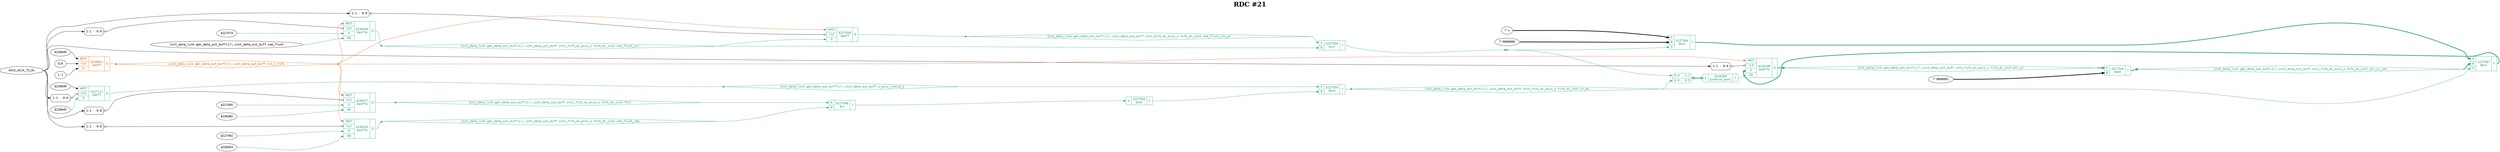 digraph "spacefibre_light_top" {
label=<<b>RDC #21</b>>;
labelloc="t"
fontsize="30"
node ["fontname"="Courier"]
edge ["fontname"="Courier"]
rankdir="LR";
remincross=true;
n7 [ shape=octagon, label="AXIS_ACLK_TX_DL", color="black", fontcolor="black", href="/src/ip_spacefibre_light_top/spacefibre_light_top.vhd#58" ];
n8 [ shape=diamond, label="inst_data_link.gen_data_out_buff(1)&#9586;.inst_data_out_buff.ints_fifo_dc_axis_s.fifo_dc_inst.cmd_flush_inv", colorscheme="dark28", color="1", fontcolor="1", href="/src/ip/fifo_dc/fifo_dc.vhd#112" ];
n9 [ shape=diamond, label="inst_data_link.gen_data_out_buff(1)&#9586;.inst_data_out_buff.ints_fifo_dc_axis_s.fifo_dc_inst.cmd_flush_inv_wr", colorscheme="dark28", color="1", fontcolor="1", href="/src/ip/fifo_dc/fifo_dc.vhd#113" ];
n10 [ shape=diamond, label="inst_data_link.gen_data_out_buff(1)&#9586;.inst_data_out_buff.ints_fifo_dc_axis_s.fifo_dc_inst.cmd_flush_req", colorscheme="dark28", color="1", fontcolor="1", href="/src/ip/fifo_dc/fifo_dc.vhd#111" ];
n11 [ shape=diamond, label="inst_data_link.gen_data_out_buff(1)&#9586;.inst_data_out_buff.ints_fifo_dc_axis_s.fifo_dc_inst.full", colorscheme="dark28", color="1", fontcolor="1", href="/src/ip/fifo_dc/fifo_dc.vhd#127" ];
n12 [ shape=diamond, label="inst_data_link.gen_data_out_buff(1)&#9586;.inst_data_out_buff.ints_fifo_dc_axis_s.fifo_dc_inst.ptr_wr", colorscheme="dark28", color="1", fontcolor="1", href="/src/ip/fifo_dc/fifo_dc.vhd#94" ];
n13 [ shape=diamond, label="inst_data_link.gen_data_out_buff(1)&#9586;.inst_data_out_buff.ints_fifo_dc_axis_s.fifo_dc_inst.ptr_wr_inc", colorscheme="dark28", color="1", fontcolor="1", href="/src/ip/fifo_dc/fifo_dc.vhd#95" ];
n14 [ shape=diamond, label="inst_data_link.gen_data_out_buff(1)&#9586;.inst_data_out_buff.ints_fifo_dc_axis_s.fifo_dc_inst.wr_en", colorscheme="dark28", color="1", fontcolor="1", href="/src/ip/fifo_dc/fifo_dc.vhd#123" ];
n15 [ shape=diamond, label="inst_data_link.gen_data_out_buff(1)&#9586;.inst_data_out_buff.rst_n_fifo", colorscheme="dark28", color="2", fontcolor="2", href="/src/module_data_link/data_out_buf.vhd#165" ];
n16 [ shape=diamond, label="inst_data_link.gen_data_out_buff(1)&#9586;.inst_data_out_buff.s_axis_tvalid_i", colorscheme="dark28", color="1", fontcolor="1", href="/src/module_data_link/data_out_buf.vhd#134" ];
{ rank="source"; n7;}
{ rank="sink";}
c22 [ shape=record, label="{{<p17> ARST|<p18> CLK|<p19> D|<p20> EN}|$236198\n$adffe|{<p21> Q}}", colorscheme="dark28", color="1", fontcolor="1" , href="/src/ip/fifo_dc/fifo_dc.vhd#199"  ];
x0 [ shape=record, style=rounded, label="<s0> 1:1 - 0:0 ", color="black", fontcolor="black" ];
x0:e -> c22:p18:w [arrowhead=odiamond, arrowtail=odiamond, dir=both, color="black", fontcolor="black", label=""];
v2 [ label="$227405" ];
v3 [ label="$236382" ];
c23 [ shape=record, label="{{<p17> ARST|<p18> CLK|<p19> D|<p20> EN}|$236377\n$adffe|{<p21> Q}}", colorscheme="dark28", color="1", fontcolor="1" , href="/src/ip/fifo_dc/fifo_dc.vhd#256"  ];
x1 [ shape=record, style=rounded, label="<s0> 1:1 - 0:0 ", color="black", fontcolor="black" ];
x1:e -> c23:p18:w [arrowhead=odiamond, arrowtail=odiamond, dir=both, color="black", fontcolor="black", label=""];
v5 [ label="$227492" ];
v6 [ label="$236554" ];
c24 [ shape=record, label="{{<p17> ARST|<p18> CLK|<p19> D|<p20> EN}|$236553\n$adffe|{<p21> Q}}", colorscheme="dark28", color="1", fontcolor="1" , href="/src/ip/fifo_dc/fifo_dc.vhd#440"  ];
x4 [ shape=record, style=rounded, label="<s0> 1:1 - 0:0 ", color="black", fontcolor="black" ];
x4:e -> c24:p18:w [arrowhead=odiamond, arrowtail=odiamond, dir=both, color="black", fontcolor="black", label=""];
v8 [ label="$227474" ];
v9 [ label="inst_data_link.gen_data_out_buff(1)&#9586;.inst_data_out_buff.cmd_flush" ];
c25 [ shape=record, label="{{<p17> ARST|<p18> CLK|<p19> D|<p20> EN}|$236556\n$adffe|{<p21> Q}}", colorscheme="dark28", color="1", fontcolor="1" , href="/src/ip/fifo_dc/fifo_dc.vhd#440"  ];
x7 [ shape=record, style=rounded, label="<s0> 1:1 - 0:0 ", color="black", fontcolor="black" ];
x7:e -> c25:p18:w [arrowhead=odiamond, arrowtail=odiamond, dir=both, color="black", fontcolor="black", label=""];
c28 [ shape=record, label="{{<p26> A}|$236200\n$reduce_bool|{<p27> Y}}", colorscheme="dark28", color="1", fontcolor="1" ];
x10 [ shape=record, style=rounded, label="<s1> 0:0 - 1:1 |<s0> 0:0 - 0:0 ", colorscheme="dark28", color="1", fontcolor="1" ];
x10:e -> c28:p26:w [arrowhead=odiamond, arrowtail=odiamond, dir=both, colorscheme="dark28", color="1", fontcolor="1", style="setlinewidth(3)", label=""];
v11 [ label="$226649" ];
v12 [ label="CLK" ];
v13 [ label="1'1" ];
c29 [ shape=record, label="{{<p17> ARST|<p18> CLK|<p19> D}|$226951\n$adff|{<p21> Q}}", colorscheme="dark28", color="2", fontcolor="2" , href="/src/module_data_link/data_out_buf.vhd#225"  ];
v14 [ label="$226649" ];
v16 [ label="$226645" ];
c30 [ shape=record, label="{{<p17> ARST|<p18> CLK|<p19> D}|$227111\n$adff|{<p21> Q}}", colorscheme="dark28", color="1", fontcolor="1" , href="/src/module_data_link/data_out_buf.vhd#266"  ];
x15 [ shape=record, style=rounded, label="<s0> 1:1 - 0:0 ", color="black", fontcolor="black" ];
x15:e -> c30:p18:w [arrowhead=odiamond, arrowtail=odiamond, dir=both, color="black", fontcolor="black", label=""];
v17 [ label="7'0000001" ];
c32 [ shape=record, label="{{<p26> A|<p31> B}|$227544\n$add|{<p27> Y}}", colorscheme="dark28", color="1", fontcolor="1" , href="/src/ip/fifo_dc/fifo_dc.vhd#170"  ];
c33 [ shape=record, label="{{<p17> ARST|<p18> CLK|<p19> D}|$227569\n$adff|{<p21> Q}}", colorscheme="dark28", color="1", fontcolor="1" , href="/src/ip/fifo_dc/fifo_dc.vhd#199"  ];
x18 [ shape=record, style=rounded, label="<s0> 1:1 - 0:0 ", color="black", fontcolor="black" ];
x18:e -> c33:p18:w [arrowhead=odiamond, arrowtail=odiamond, dir=both, color="black", fontcolor="black", label=""];
c34 [ shape=record, label="{{<p26> A|<p31> B}|$227548\n$or|{<p27> Y}}", colorscheme="dark28", color="1", fontcolor="1" , href="/src/ip/fifo_dc/fifo_dc.vhd#173"  ];
c35 [ shape=record, label="{{<p26> A}|$227549\n$not|{<p27> Y}}", colorscheme="dark28", color="1", fontcolor="1" , href="/src/ip/fifo_dc/fifo_dc.vhd#173"  ];
c36 [ shape=record, label="{{<p26> A|<p31> B}|$227550\n$and|{<p27> Y}}", colorscheme="dark28", color="1", fontcolor="1" , href="/src/ip/fifo_dc/fifo_dc.vhd#173"  ];
c37 [ shape=record, label="{{<p26> A|<p31> B}|$227560\n$xor|{<p27> Y}}", colorscheme="dark28", color="1", fontcolor="1" , href="/src/ip/fifo_dc/fifo_dc.vhd#205"  ];
v19 [ label="7'x" ];
v20 [ label="7'0000000" ];
c39 [ shape=record, label="{{<p26> A|<p31> B|<p38> S}|$227564\n$mux|{<p27> Y}}", colorscheme="dark28", color="1", fontcolor="1" , href="/src/ip/fifo_dc/fifo_dc.vhd#205"  ];
c40 [ shape=record, label="{{<p26> A|<p31> B|<p38> S}|$227567\n$mux|{<p27> Y}}", colorscheme="dark28", color="1", fontcolor="1" , href="/src/ip/fifo_dc/fifo_dc.vhd#209"  ];
c28:p27:e -> c22:p20:w [colorscheme="dark28", color="1", fontcolor="1", label=""];
c24:p21:e -> n10:w [colorscheme="dark28", color="1", fontcolor="1", label=""];
n10:e -> c34:p31:w [colorscheme="dark28", color="1", fontcolor="1", label=""];
c23:p21:e -> n11:w [colorscheme="dark28", color="1", fontcolor="1", label=""];
n11:e -> c34:p26:w [colorscheme="dark28", color="1", fontcolor="1", label=""];
c22:p21:e -> n12:w [colorscheme="dark28", color="1", fontcolor="1", style="setlinewidth(3)", label=""];
n12:e -> c32:p26:w [colorscheme="dark28", color="1", fontcolor="1", style="setlinewidth(3)", label=""];
c32:p27:e -> n13:w [colorscheme="dark28", color="1", fontcolor="1", style="setlinewidth(3)", label=""];
n13:e -> c40:p31:w [colorscheme="dark28", color="1", fontcolor="1", style="setlinewidth(3)", label=""];
c36:p27:e -> n14:w [colorscheme="dark28", color="1", fontcolor="1", label=""];
n14:e -> c40:p38:w [colorscheme="dark28", color="1", fontcolor="1", label=""];
n14:e -> x10:s0:w [colorscheme="dark28", color="1", fontcolor="1", label=""];
c29:p21:e -> n15:w [colorscheme="dark28", color="2", fontcolor="2", label=""];
n15:e -> c22:p17:w [colorscheme="dark28", color="2", fontcolor="2", label=""];
n15:e -> c23:p17:w [colorscheme="dark28", color="2", fontcolor="2", label=""];
n15:e -> c24:p17:w [colorscheme="dark28", color="2", fontcolor="2", label=""];
n15:e -> c25:p17:w [colorscheme="dark28", color="2", fontcolor="2", label=""];
n15:e -> c33:p17:w [colorscheme="dark28", color="2", fontcolor="2", label=""];
c30:p21:e -> n16:w [colorscheme="dark28", color="1", fontcolor="1", label=""];
n16:e -> c36:p26:w [colorscheme="dark28", color="1", fontcolor="1", label=""];
n2 [ shape=point ];
c37:p27:e -> n2:w [colorscheme="dark28", color="1", fontcolor="1", label=""];
n2:e -> c39:p38:w [colorscheme="dark28", color="1", fontcolor="1", label=""];
n2:e -> x10:s1:w [colorscheme="dark28", color="1", fontcolor="1", label=""];
c39:p27:e -> c40:p26:w [colorscheme="dark28", color="1", fontcolor="1", style="setlinewidth(3)", label=""];
c40:p27:e -> c22:p19:w [colorscheme="dark28", color="1", fontcolor="1", style="setlinewidth(3)", label=""];
c34:p27:e -> c35:p26:w [colorscheme="dark28", color="1", fontcolor="1", label=""];
c35:p27:e -> c36:p31:w [colorscheme="dark28", color="1", fontcolor="1", label=""];
n7:e -> x0:s0:w [color="black", fontcolor="black", label=""];
n7:e -> x15:s0:w [color="black", fontcolor="black", label=""];
n7:e -> x18:s0:w [color="black", fontcolor="black", label=""];
n7:e -> x1:s0:w [color="black", fontcolor="black", label=""];
n7:e -> x4:s0:w [color="black", fontcolor="black", label=""];
n7:e -> x7:s0:w [color="black", fontcolor="black", label=""];
c25:p21:e -> n8:w [colorscheme="dark28", color="1", fontcolor="1", label=""];
n8:e -> c33:p19:w [colorscheme="dark28", color="1", fontcolor="1", label=""];
n8:e -> c37:p31:w [colorscheme="dark28", color="1", fontcolor="1", label=""];
c33:p21:e -> n9:w [colorscheme="dark28", color="1", fontcolor="1", label=""];
n9:e -> c37:p26:w [colorscheme="dark28", color="1", fontcolor="1", label=""];
v11:e -> c29:p17:w [color="black", fontcolor="black", label=""];
v12:e -> c29:p18:w [color="black", fontcolor="black", label=""];
v13:e -> c29:p19:w [color="black", fontcolor="black", label=""];
v14:e -> c30:p17:w [color="black", fontcolor="black", label=""];
v16:e -> c30:p19:w [colorscheme="dark28", color="1", fontcolor="1", label=""];
v17:e -> c32:p31:w [color="black", fontcolor="black", style="setlinewidth(3)", label=""];
v19:e -> c39:p26:w [color="black", fontcolor="black", style="setlinewidth(3)", label=""];
v2:e -> c23:p19:w [colorscheme="dark28", color="1", fontcolor="1", label=""];
v20:e -> c39:p31:w [color="black", fontcolor="black", style="setlinewidth(3)", label=""];
v3:e -> c23:p20:w [colorscheme="dark28", color="1", fontcolor="1", label=""];
v5:e -> c24:p19:w [colorscheme="dark28", color="1", fontcolor="1", label=""];
v6:e -> c24:p20:w [colorscheme="dark28", color="1", fontcolor="1", label=""];
v8:e -> c25:p19:w [colorscheme="dark28", color="1", fontcolor="1", label=""];
v9:e -> c25:p20:w [colorscheme="dark28", color="1", fontcolor="1", label=""];
}

